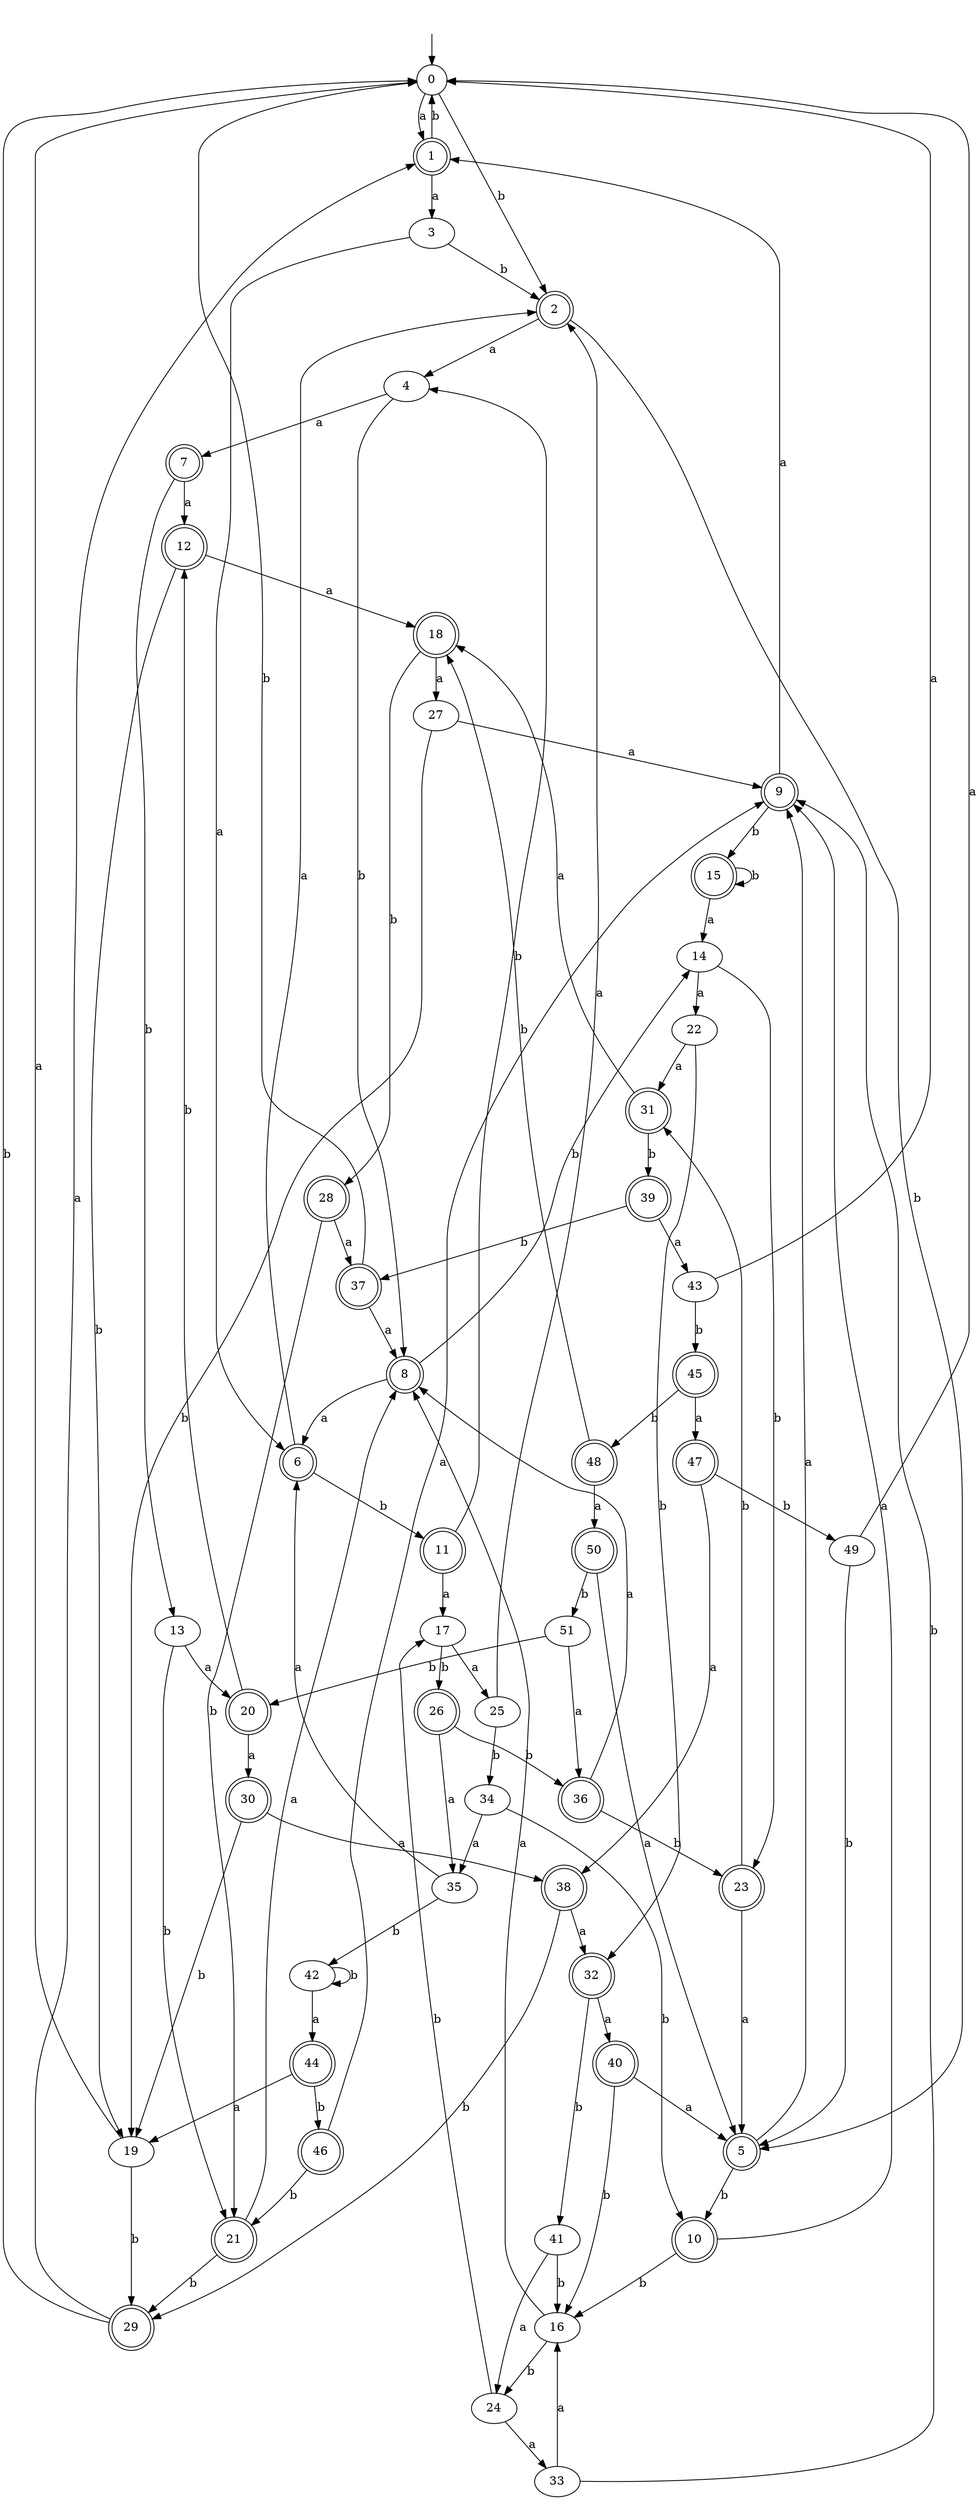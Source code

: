 digraph RandomDFA {
  __start0 [label="", shape=none];
  __start0 -> 0 [label=""];
  0 [shape=circle]
  0 -> 1 [label="a"]
  0 -> 2 [label="b"]
  1 [shape=doublecircle]
  1 -> 3 [label="a"]
  1 -> 0 [label="b"]
  2 [shape=doublecircle]
  2 -> 4 [label="a"]
  2 -> 5 [label="b"]
  3
  3 -> 6 [label="a"]
  3 -> 2 [label="b"]
  4
  4 -> 7 [label="a"]
  4 -> 8 [label="b"]
  5 [shape=doublecircle]
  5 -> 9 [label="a"]
  5 -> 10 [label="b"]
  6 [shape=doublecircle]
  6 -> 2 [label="a"]
  6 -> 11 [label="b"]
  7 [shape=doublecircle]
  7 -> 12 [label="a"]
  7 -> 13 [label="b"]
  8 [shape=doublecircle]
  8 -> 6 [label="a"]
  8 -> 14 [label="b"]
  9 [shape=doublecircle]
  9 -> 1 [label="a"]
  9 -> 15 [label="b"]
  10 [shape=doublecircle]
  10 -> 9 [label="a"]
  10 -> 16 [label="b"]
  11 [shape=doublecircle]
  11 -> 17 [label="a"]
  11 -> 4 [label="b"]
  12 [shape=doublecircle]
  12 -> 18 [label="a"]
  12 -> 19 [label="b"]
  13
  13 -> 20 [label="a"]
  13 -> 21 [label="b"]
  14
  14 -> 22 [label="a"]
  14 -> 23 [label="b"]
  15 [shape=doublecircle]
  15 -> 14 [label="a"]
  15 -> 15 [label="b"]
  16
  16 -> 8 [label="a"]
  16 -> 24 [label="b"]
  17
  17 -> 25 [label="a"]
  17 -> 26 [label="b"]
  18 [shape=doublecircle]
  18 -> 27 [label="a"]
  18 -> 28 [label="b"]
  19
  19 -> 0 [label="a"]
  19 -> 29 [label="b"]
  20 [shape=doublecircle]
  20 -> 30 [label="a"]
  20 -> 12 [label="b"]
  21 [shape=doublecircle]
  21 -> 8 [label="a"]
  21 -> 29 [label="b"]
  22
  22 -> 31 [label="a"]
  22 -> 32 [label="b"]
  23 [shape=doublecircle]
  23 -> 5 [label="a"]
  23 -> 31 [label="b"]
  24
  24 -> 33 [label="a"]
  24 -> 17 [label="b"]
  25
  25 -> 2 [label="a"]
  25 -> 34 [label="b"]
  26 [shape=doublecircle]
  26 -> 35 [label="a"]
  26 -> 36 [label="b"]
  27
  27 -> 9 [label="a"]
  27 -> 19 [label="b"]
  28 [shape=doublecircle]
  28 -> 37 [label="a"]
  28 -> 21 [label="b"]
  29 [shape=doublecircle]
  29 -> 1 [label="a"]
  29 -> 0 [label="b"]
  30 [shape=doublecircle]
  30 -> 38 [label="a"]
  30 -> 19 [label="b"]
  31 [shape=doublecircle]
  31 -> 18 [label="a"]
  31 -> 39 [label="b"]
  32 [shape=doublecircle]
  32 -> 40 [label="a"]
  32 -> 41 [label="b"]
  33
  33 -> 16 [label="a"]
  33 -> 9 [label="b"]
  34
  34 -> 35 [label="a"]
  34 -> 10 [label="b"]
  35
  35 -> 6 [label="a"]
  35 -> 42 [label="b"]
  36 [shape=doublecircle]
  36 -> 8 [label="a"]
  36 -> 23 [label="b"]
  37 [shape=doublecircle]
  37 -> 8 [label="a"]
  37 -> 0 [label="b"]
  38 [shape=doublecircle]
  38 -> 32 [label="a"]
  38 -> 29 [label="b"]
  39 [shape=doublecircle]
  39 -> 43 [label="a"]
  39 -> 37 [label="b"]
  40 [shape=doublecircle]
  40 -> 5 [label="a"]
  40 -> 16 [label="b"]
  41
  41 -> 24 [label="a"]
  41 -> 16 [label="b"]
  42
  42 -> 44 [label="a"]
  42 -> 42 [label="b"]
  43
  43 -> 0 [label="a"]
  43 -> 45 [label="b"]
  44 [shape=doublecircle]
  44 -> 19 [label="a"]
  44 -> 46 [label="b"]
  45 [shape=doublecircle]
  45 -> 47 [label="a"]
  45 -> 48 [label="b"]
  46 [shape=doublecircle]
  46 -> 9 [label="a"]
  46 -> 21 [label="b"]
  47 [shape=doublecircle]
  47 -> 38 [label="a"]
  47 -> 49 [label="b"]
  48 [shape=doublecircle]
  48 -> 50 [label="a"]
  48 -> 18 [label="b"]
  49
  49 -> 0 [label="a"]
  49 -> 5 [label="b"]
  50 [shape=doublecircle]
  50 -> 5 [label="a"]
  50 -> 51 [label="b"]
  51
  51 -> 36 [label="a"]
  51 -> 20 [label="b"]
}
